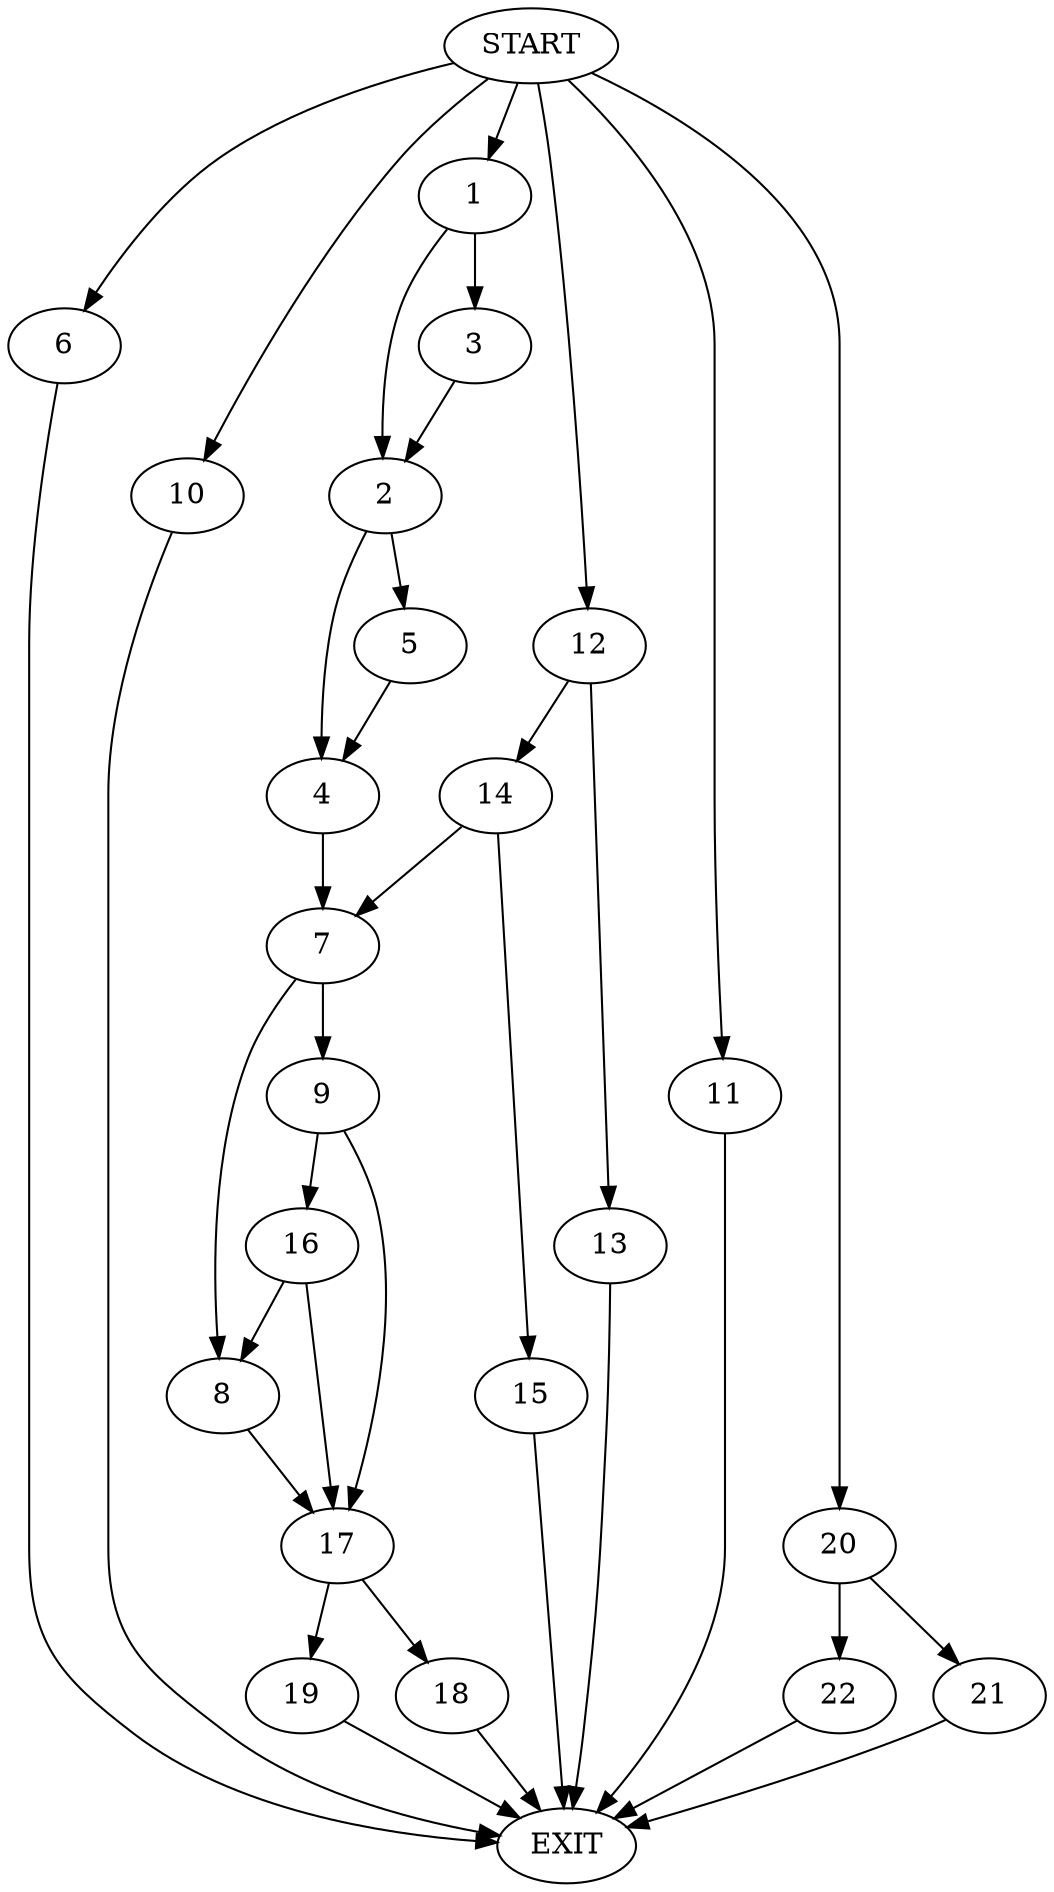 digraph {
0 [label="START"]
23 [label="EXIT"]
0 -> 1
1 -> 2
1 -> 3
3 -> 2
2 -> 4
2 -> 5
0 -> 6
6 -> 23
5 -> 4
4 -> 7
7 -> 8
7 -> 9
0 -> 10
10 -> 23
0 -> 11
11 -> 23
0 -> 12
12 -> 13
12 -> 14
13 -> 23
14 -> 7
14 -> 15
15 -> 23
9 -> 16
9 -> 17
8 -> 17
16 -> 17
16 -> 8
17 -> 18
17 -> 19
18 -> 23
19 -> 23
0 -> 20
20 -> 21
20 -> 22
22 -> 23
21 -> 23
}
